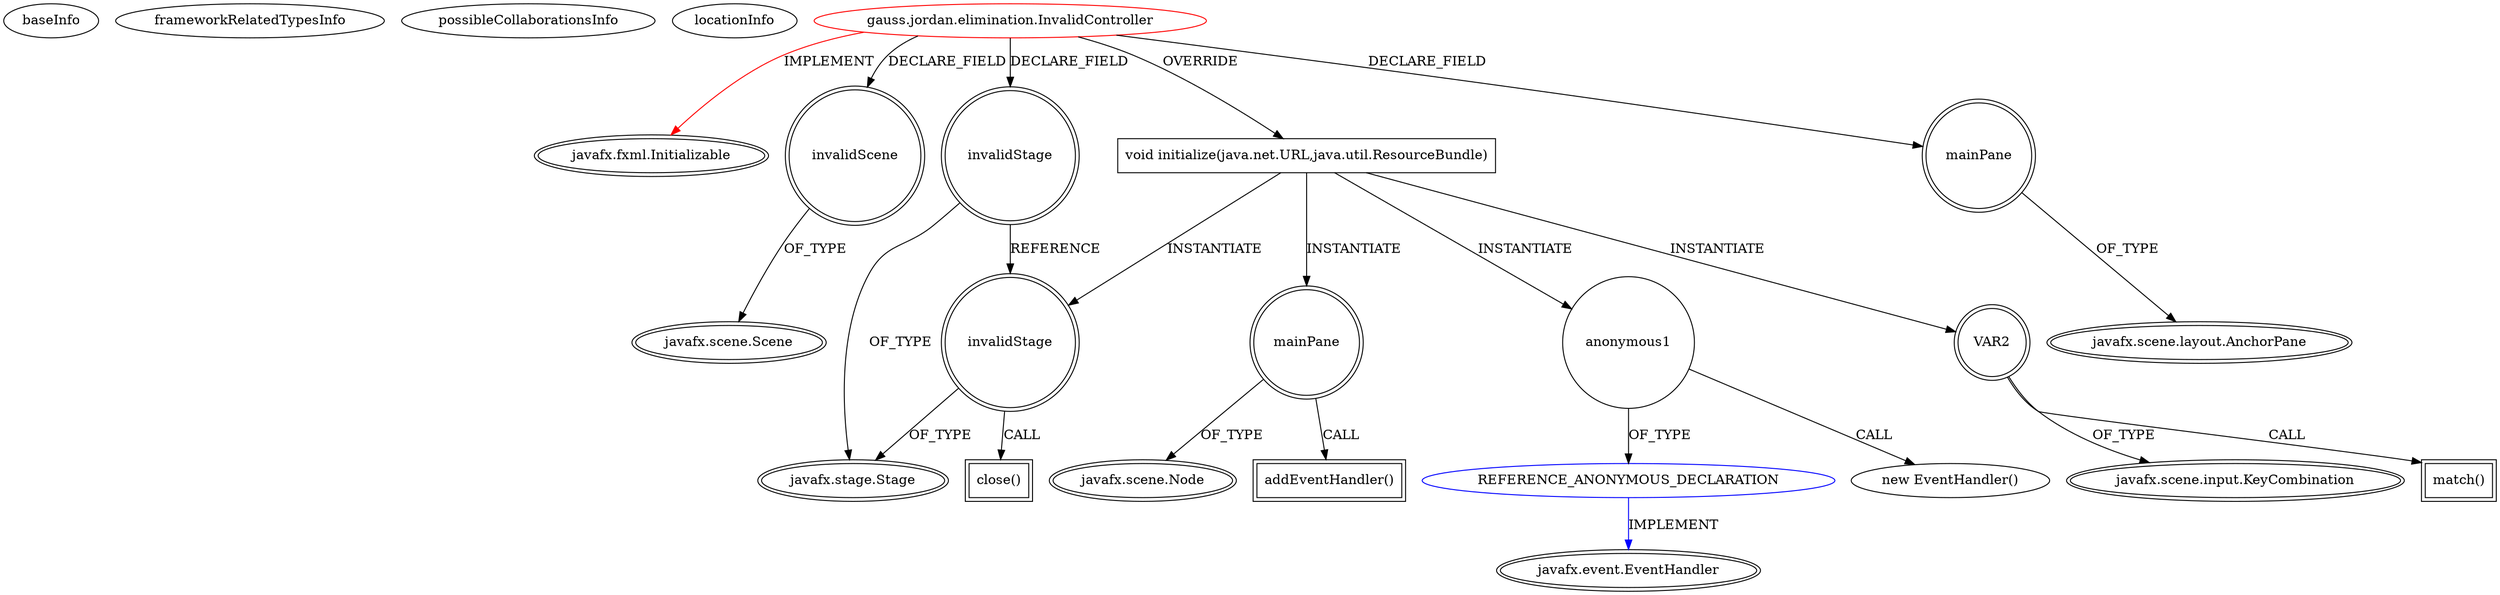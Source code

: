 digraph {
baseInfo[graphId=4384,category="extension_graph",isAnonymous=false,possibleRelation=true]
frameworkRelatedTypesInfo[0="javafx.fxml.Initializable"]
possibleCollaborationsInfo[0="4384~OVERRIDING_METHOD_DECLARATION-INSTANTIATION-~javafx.fxml.Initializable ~javafx.event.EventHandler ~false~true"]
locationInfo[projectName="svadlamudi-GaussJordanElimination",filePath="/svadlamudi-GaussJordanElimination/GaussJordanElimination-master/src/gauss/jordan/elimination/InvalidController.java",contextSignature="InvalidController",graphId="4384"]
0[label="gauss.jordan.elimination.InvalidController",vertexType="ROOT_CLIENT_CLASS_DECLARATION",isFrameworkType=false,color=red]
1[label="javafx.fxml.Initializable",vertexType="FRAMEWORK_INTERFACE_TYPE",isFrameworkType=true,peripheries=2]
2[label="invalidScene",vertexType="FIELD_DECLARATION",isFrameworkType=true,peripheries=2,shape=circle]
3[label="javafx.scene.Scene",vertexType="FRAMEWORK_CLASS_TYPE",isFrameworkType=true,peripheries=2]
4[label="invalidStage",vertexType="FIELD_DECLARATION",isFrameworkType=true,peripheries=2,shape=circle]
5[label="javafx.stage.Stage",vertexType="FRAMEWORK_CLASS_TYPE",isFrameworkType=true,peripheries=2]
6[label="mainPane",vertexType="FIELD_DECLARATION",isFrameworkType=true,peripheries=2,shape=circle]
7[label="javafx.scene.layout.AnchorPane",vertexType="FRAMEWORK_CLASS_TYPE",isFrameworkType=true,peripheries=2]
8[label="void initialize(java.net.URL,java.util.ResourceBundle)",vertexType="OVERRIDING_METHOD_DECLARATION",isFrameworkType=false,shape=box]
9[label="mainPane",vertexType="VARIABLE_EXPRESION",isFrameworkType=true,peripheries=2,shape=circle]
11[label="javafx.scene.Node",vertexType="FRAMEWORK_CLASS_TYPE",isFrameworkType=true,peripheries=2]
10[label="addEventHandler()",vertexType="INSIDE_CALL",isFrameworkType=true,peripheries=2,shape=box]
13[label="anonymous1",vertexType="VARIABLE_EXPRESION",isFrameworkType=false,shape=circle]
14[label="REFERENCE_ANONYMOUS_DECLARATION",vertexType="REFERENCE_ANONYMOUS_DECLARATION",isFrameworkType=false,color=blue]
15[label="javafx.event.EventHandler",vertexType="FRAMEWORK_INTERFACE_TYPE",isFrameworkType=true,peripheries=2]
12[label="new EventHandler()",vertexType="CONSTRUCTOR_CALL",isFrameworkType=false]
16[label="VAR2",vertexType="VARIABLE_EXPRESION",isFrameworkType=true,peripheries=2,shape=circle]
18[label="javafx.scene.input.KeyCombination",vertexType="FRAMEWORK_CLASS_TYPE",isFrameworkType=true,peripheries=2]
17[label="match()",vertexType="INSIDE_CALL",isFrameworkType=true,peripheries=2,shape=box]
19[label="invalidStage",vertexType="VARIABLE_EXPRESION",isFrameworkType=true,peripheries=2,shape=circle]
20[label="close()",vertexType="INSIDE_CALL",isFrameworkType=true,peripheries=2,shape=box]
0->1[label="IMPLEMENT",color=red]
0->2[label="DECLARE_FIELD"]
2->3[label="OF_TYPE"]
0->4[label="DECLARE_FIELD"]
4->5[label="OF_TYPE"]
0->6[label="DECLARE_FIELD"]
6->7[label="OF_TYPE"]
0->8[label="OVERRIDE"]
8->9[label="INSTANTIATE"]
9->11[label="OF_TYPE"]
9->10[label="CALL"]
8->13[label="INSTANTIATE"]
14->15[label="IMPLEMENT",color=blue]
13->14[label="OF_TYPE"]
13->12[label="CALL"]
8->16[label="INSTANTIATE"]
16->18[label="OF_TYPE"]
16->17[label="CALL"]
8->19[label="INSTANTIATE"]
4->19[label="REFERENCE"]
19->5[label="OF_TYPE"]
19->20[label="CALL"]
}
